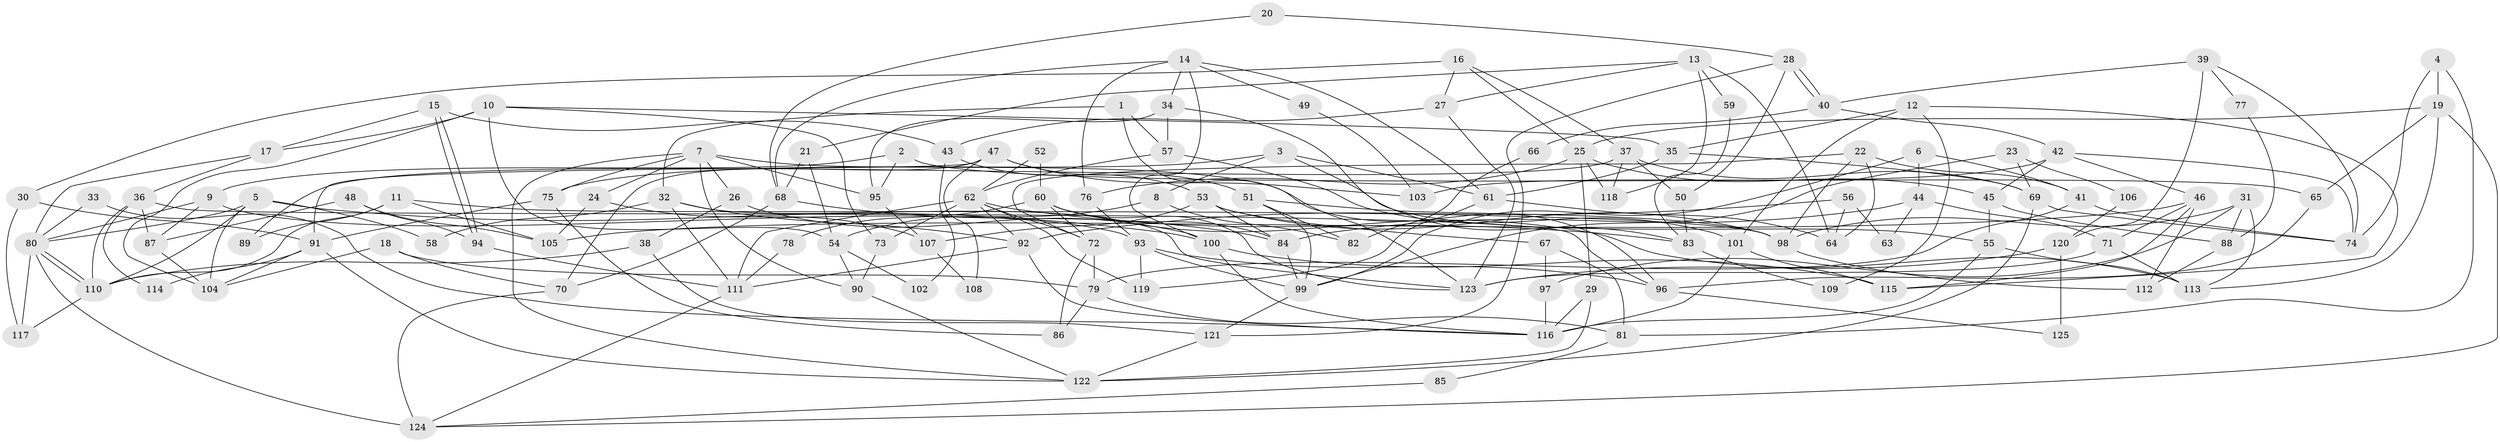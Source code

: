 // coarse degree distribution, {9: 0.02631578947368421, 4: 0.23684210526315788, 8: 0.06578947368421052, 16: 0.02631578947368421, 3: 0.18421052631578946, 5: 0.23684210526315788, 7: 0.06578947368421052, 6: 0.02631578947368421, 2: 0.11842105263157894, 11: 0.013157894736842105}
// Generated by graph-tools (version 1.1) at 2025/50/03/04/25 22:50:46]
// undirected, 125 vertices, 250 edges
graph export_dot {
  node [color=gray90,style=filled];
  1;
  2;
  3;
  4;
  5;
  6;
  7;
  8;
  9;
  10;
  11;
  12;
  13;
  14;
  15;
  16;
  17;
  18;
  19;
  20;
  21;
  22;
  23;
  24;
  25;
  26;
  27;
  28;
  29;
  30;
  31;
  32;
  33;
  34;
  35;
  36;
  37;
  38;
  39;
  40;
  41;
  42;
  43;
  44;
  45;
  46;
  47;
  48;
  49;
  50;
  51;
  52;
  53;
  54;
  55;
  56;
  57;
  58;
  59;
  60;
  61;
  62;
  63;
  64;
  65;
  66;
  67;
  68;
  69;
  70;
  71;
  72;
  73;
  74;
  75;
  76;
  77;
  78;
  79;
  80;
  81;
  82;
  83;
  84;
  85;
  86;
  87;
  88;
  89;
  90;
  91;
  92;
  93;
  94;
  95;
  96;
  97;
  98;
  99;
  100;
  101;
  102;
  103;
  104;
  105;
  106;
  107;
  108;
  109;
  110;
  111;
  112;
  113;
  114;
  115;
  116;
  117;
  118;
  119;
  120;
  121;
  122;
  123;
  124;
  125;
  1 -- 57;
  1 -- 123;
  1 -- 32;
  2 -- 65;
  2 -- 95;
  2 -- 9;
  3 -- 55;
  3 -- 61;
  3 -- 8;
  3 -- 75;
  4 -- 81;
  4 -- 19;
  4 -- 74;
  5 -- 100;
  5 -- 104;
  5 -- 58;
  5 -- 80;
  5 -- 110;
  6 -- 99;
  6 -- 41;
  6 -- 44;
  7 -- 122;
  7 -- 24;
  7 -- 26;
  7 -- 75;
  7 -- 90;
  7 -- 95;
  7 -- 96;
  8 -- 54;
  8 -- 82;
  9 -- 80;
  9 -- 87;
  9 -- 93;
  10 -- 104;
  10 -- 17;
  10 -- 35;
  10 -- 54;
  10 -- 73;
  11 -- 98;
  11 -- 110;
  11 -- 89;
  11 -- 105;
  12 -- 115;
  12 -- 35;
  12 -- 101;
  12 -- 109;
  13 -- 118;
  13 -- 27;
  13 -- 21;
  13 -- 59;
  13 -- 64;
  14 -- 100;
  14 -- 76;
  14 -- 34;
  14 -- 49;
  14 -- 61;
  14 -- 68;
  15 -- 94;
  15 -- 94;
  15 -- 17;
  15 -- 43;
  16 -- 37;
  16 -- 30;
  16 -- 25;
  16 -- 27;
  17 -- 36;
  17 -- 80;
  18 -- 79;
  18 -- 70;
  18 -- 104;
  19 -- 124;
  19 -- 113;
  19 -- 25;
  19 -- 65;
  20 -- 68;
  20 -- 28;
  21 -- 68;
  21 -- 54;
  22 -- 72;
  22 -- 64;
  22 -- 41;
  22 -- 98;
  23 -- 99;
  23 -- 69;
  23 -- 106;
  24 -- 105;
  24 -- 107;
  25 -- 29;
  25 -- 45;
  25 -- 76;
  25 -- 118;
  26 -- 38;
  26 -- 100;
  27 -- 123;
  27 -- 43;
  28 -- 40;
  28 -- 40;
  28 -- 121;
  28 -- 50;
  29 -- 122;
  29 -- 116;
  30 -- 117;
  30 -- 91;
  31 -- 98;
  31 -- 88;
  31 -- 97;
  31 -- 113;
  32 -- 92;
  32 -- 58;
  32 -- 111;
  32 -- 123;
  33 -- 80;
  33 -- 116;
  34 -- 57;
  34 -- 83;
  34 -- 95;
  35 -- 61;
  35 -- 69;
  36 -- 87;
  36 -- 110;
  36 -- 96;
  36 -- 114;
  37 -- 69;
  37 -- 50;
  37 -- 89;
  37 -- 118;
  38 -- 110;
  38 -- 121;
  39 -- 40;
  39 -- 74;
  39 -- 77;
  39 -- 120;
  40 -- 42;
  40 -- 66;
  41 -- 74;
  41 -- 79;
  42 -- 46;
  42 -- 45;
  42 -- 74;
  42 -- 103;
  43 -- 53;
  43 -- 102;
  44 -- 84;
  44 -- 63;
  44 -- 71;
  45 -- 55;
  45 -- 88;
  46 -- 71;
  46 -- 105;
  46 -- 112;
  46 -- 115;
  47 -- 70;
  47 -- 91;
  47 -- 51;
  47 -- 103;
  47 -- 108;
  48 -- 94;
  48 -- 87;
  48 -- 105;
  49 -- 103;
  50 -- 83;
  51 -- 99;
  51 -- 82;
  51 -- 98;
  52 -- 62;
  52 -- 60;
  53 -- 98;
  53 -- 67;
  53 -- 84;
  53 -- 107;
  54 -- 90;
  54 -- 102;
  55 -- 113;
  55 -- 116;
  56 -- 92;
  56 -- 64;
  56 -- 63;
  57 -- 101;
  57 -- 62;
  59 -- 83;
  60 -- 72;
  60 -- 123;
  60 -- 78;
  60 -- 84;
  60 -- 113;
  61 -- 119;
  61 -- 64;
  62 -- 92;
  62 -- 73;
  62 -- 72;
  62 -- 83;
  62 -- 111;
  62 -- 119;
  65 -- 96;
  66 -- 82;
  67 -- 97;
  67 -- 81;
  68 -- 84;
  68 -- 70;
  69 -- 74;
  69 -- 122;
  70 -- 124;
  71 -- 113;
  71 -- 123;
  72 -- 86;
  72 -- 79;
  73 -- 90;
  75 -- 86;
  75 -- 91;
  76 -- 93;
  77 -- 88;
  78 -- 111;
  79 -- 81;
  79 -- 86;
  80 -- 110;
  80 -- 110;
  80 -- 117;
  80 -- 124;
  81 -- 85;
  83 -- 109;
  84 -- 99;
  85 -- 124;
  87 -- 104;
  88 -- 112;
  90 -- 122;
  91 -- 122;
  91 -- 104;
  91 -- 114;
  92 -- 116;
  92 -- 111;
  93 -- 96;
  93 -- 99;
  93 -- 119;
  94 -- 111;
  95 -- 107;
  96 -- 125;
  97 -- 116;
  98 -- 112;
  99 -- 121;
  100 -- 116;
  100 -- 115;
  101 -- 115;
  101 -- 116;
  106 -- 120;
  107 -- 108;
  110 -- 117;
  111 -- 124;
  120 -- 123;
  120 -- 125;
  121 -- 122;
}

